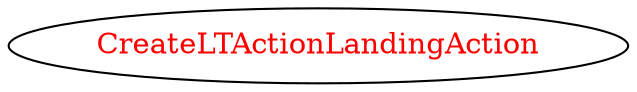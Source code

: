 digraph dependencyGraph {
 concentrate=true;
 ranksep="2.0";
 rankdir="LR"; 
 splines="ortho";
"CreateLTActionLandingAction" [fontcolor="red"];
}
